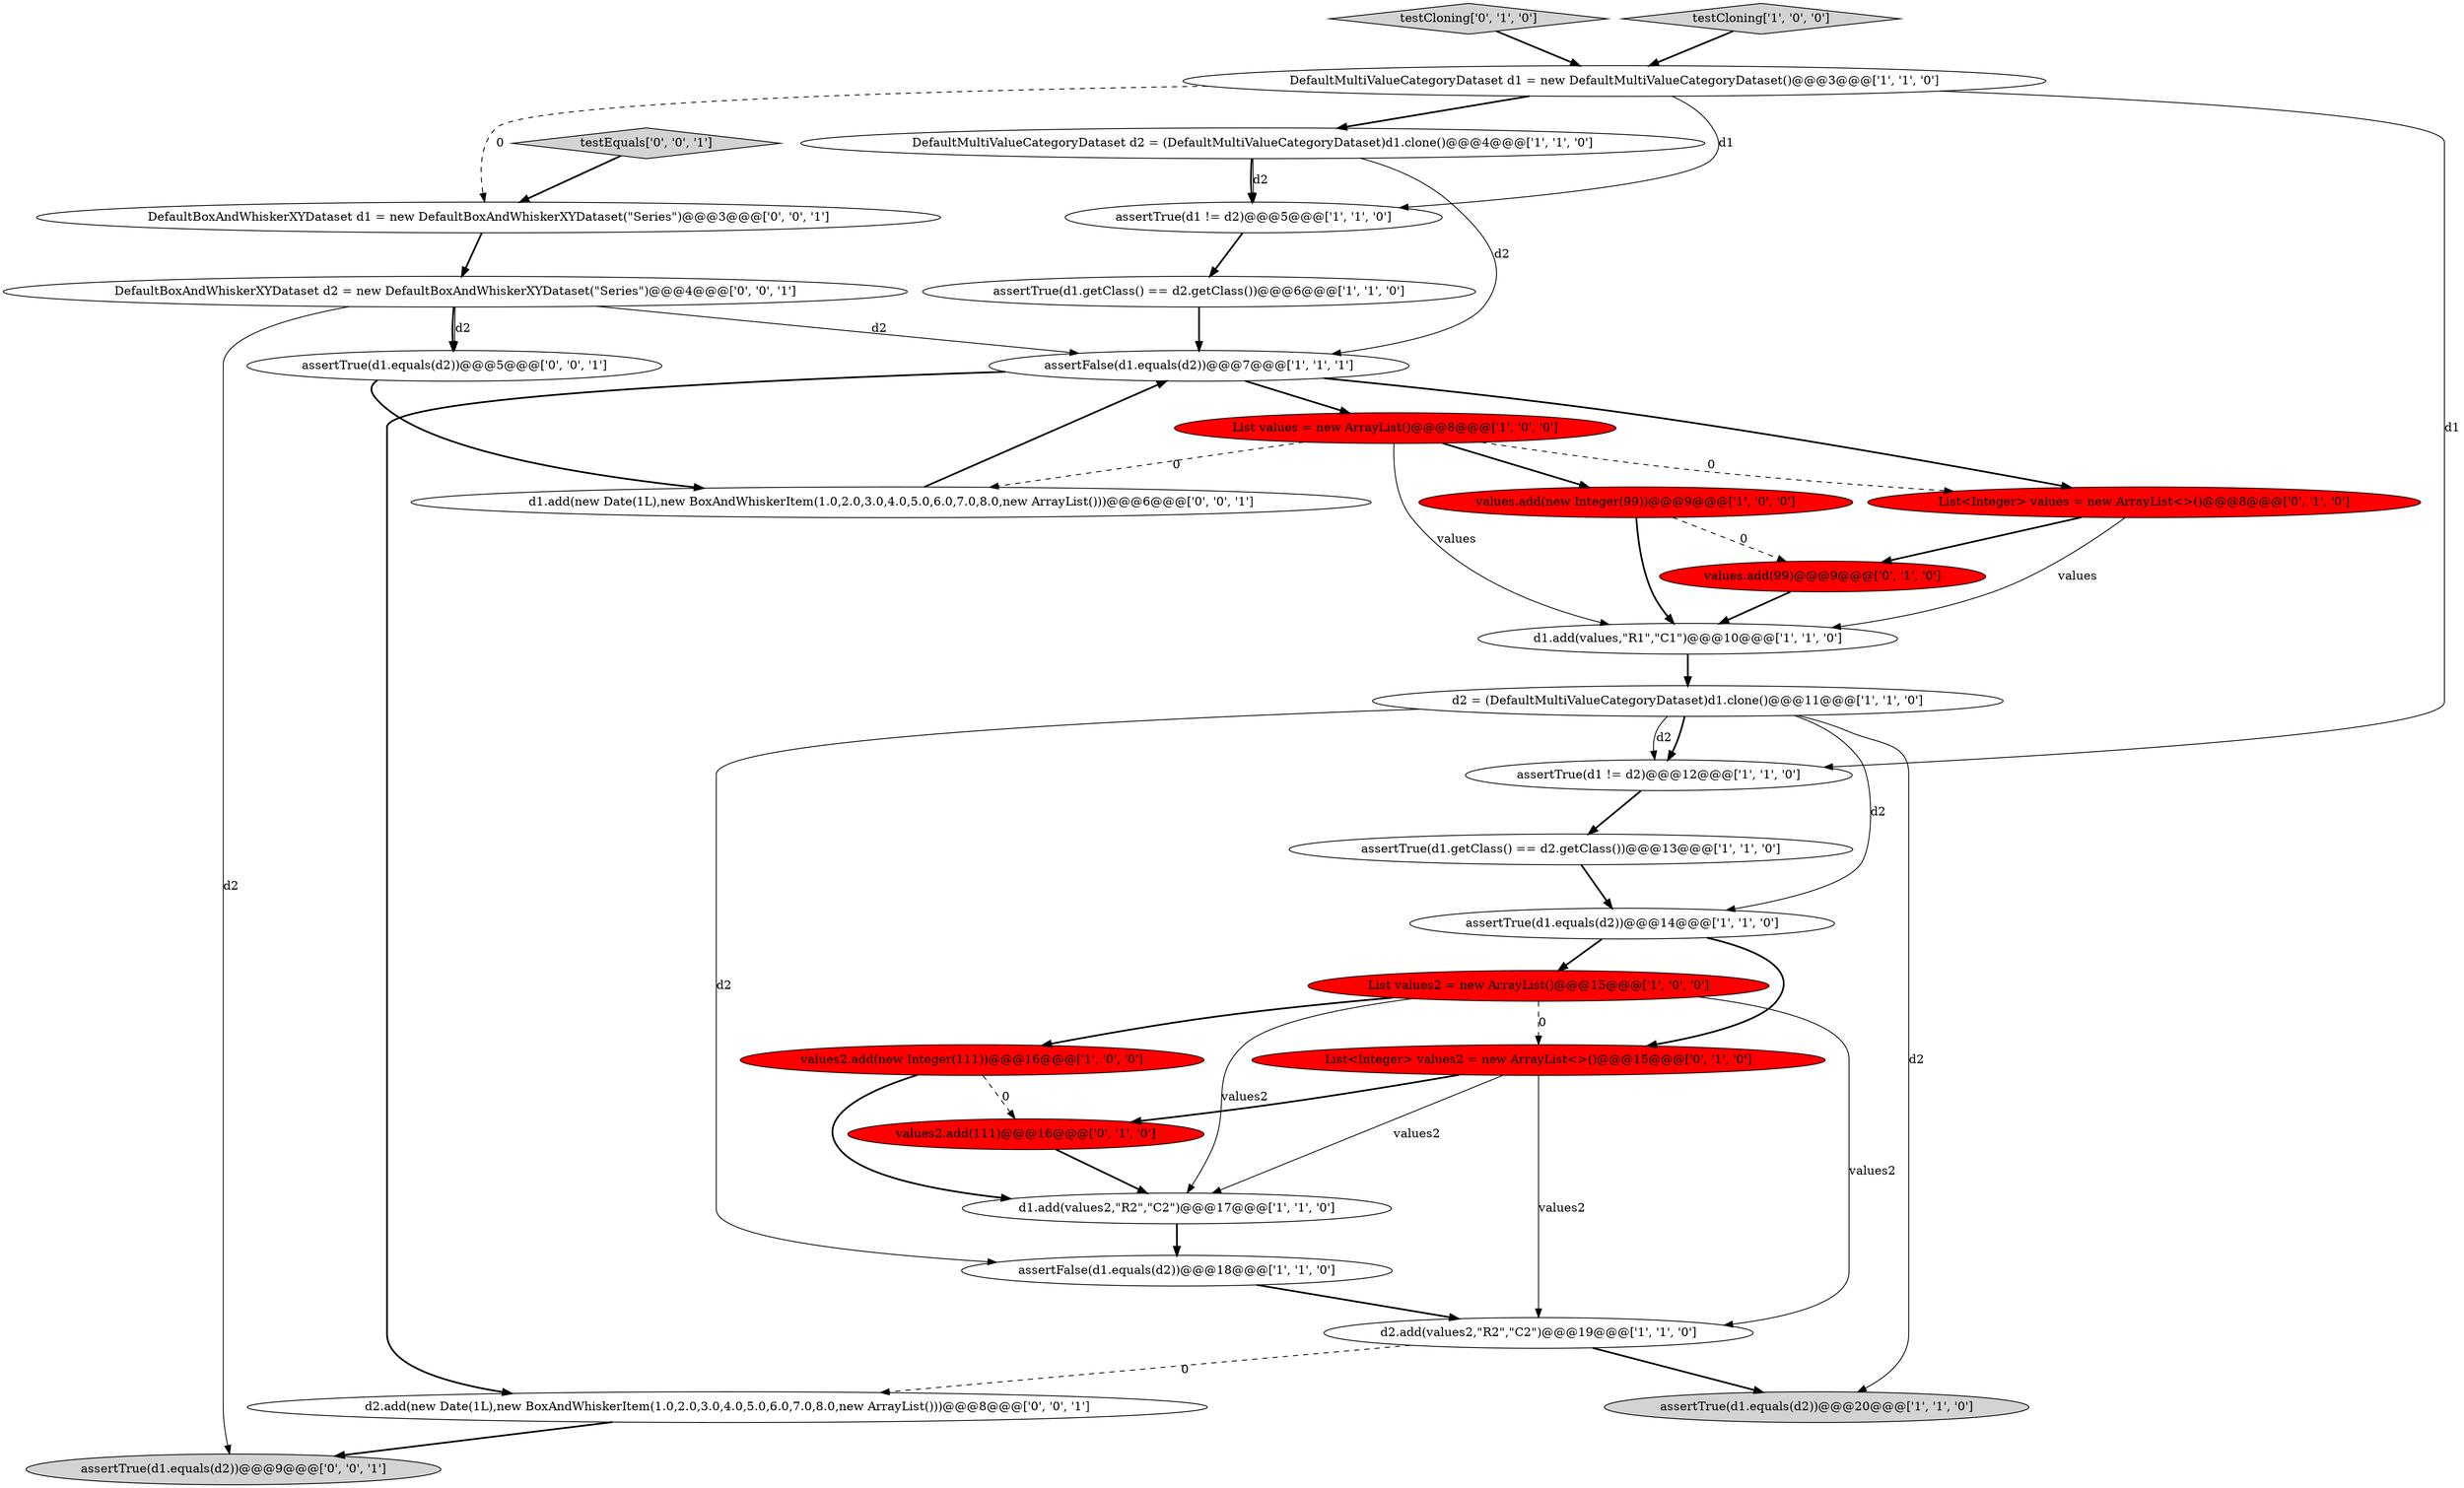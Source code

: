 digraph {
14 [style = filled, label = "assertTrue(d1 != d2)@@@5@@@['1', '1', '0']", fillcolor = white, shape = ellipse image = "AAA0AAABBB1BBB"];
13 [style = filled, label = "assertTrue(d1 != d2)@@@12@@@['1', '1', '0']", fillcolor = white, shape = ellipse image = "AAA0AAABBB1BBB"];
9 [style = filled, label = "DefaultMultiValueCategoryDataset d2 = (DefaultMultiValueCategoryDataset)d1.clone()@@@4@@@['1', '1', '0']", fillcolor = white, shape = ellipse image = "AAA0AAABBB1BBB"];
28 [style = filled, label = "DefaultBoxAndWhiskerXYDataset d1 = new DefaultBoxAndWhiskerXYDataset(\"Series\")@@@3@@@['0', '0', '1']", fillcolor = white, shape = ellipse image = "AAA0AAABBB3BBB"];
26 [style = filled, label = "DefaultBoxAndWhiskerXYDataset d2 = new DefaultBoxAndWhiskerXYDataset(\"Series\")@@@4@@@['0', '0', '1']", fillcolor = white, shape = ellipse image = "AAA0AAABBB3BBB"];
23 [style = filled, label = "values2.add(111)@@@16@@@['0', '1', '0']", fillcolor = red, shape = ellipse image = "AAA1AAABBB2BBB"];
25 [style = filled, label = "assertTrue(d1.equals(d2))@@@9@@@['0', '0', '1']", fillcolor = lightgray, shape = ellipse image = "AAA0AAABBB3BBB"];
27 [style = filled, label = "d2.add(new Date(1L),new BoxAndWhiskerItem(1.0,2.0,3.0,4.0,5.0,6.0,7.0,8.0,new ArrayList()))@@@8@@@['0', '0', '1']", fillcolor = white, shape = ellipse image = "AAA0AAABBB3BBB"];
19 [style = filled, label = "values.add(99)@@@9@@@['0', '1', '0']", fillcolor = red, shape = ellipse image = "AAA1AAABBB2BBB"];
0 [style = filled, label = "assertTrue(d1.equals(d2))@@@14@@@['1', '1', '0']", fillcolor = white, shape = ellipse image = "AAA0AAABBB1BBB"];
2 [style = filled, label = "List values2 = new ArrayList()@@@15@@@['1', '0', '0']", fillcolor = red, shape = ellipse image = "AAA1AAABBB1BBB"];
22 [style = filled, label = "List<Integer> values2 = new ArrayList<>()@@@15@@@['0', '1', '0']", fillcolor = red, shape = ellipse image = "AAA1AAABBB2BBB"];
18 [style = filled, label = "assertFalse(d1.equals(d2))@@@7@@@['1', '1', '1']", fillcolor = white, shape = ellipse image = "AAA0AAABBB1BBB"];
1 [style = filled, label = "values.add(new Integer(99))@@@9@@@['1', '0', '0']", fillcolor = red, shape = ellipse image = "AAA1AAABBB1BBB"];
8 [style = filled, label = "assertTrue(d1.getClass() == d2.getClass())@@@13@@@['1', '1', '0']", fillcolor = white, shape = ellipse image = "AAA0AAABBB1BBB"];
10 [style = filled, label = "d1.add(values2,\"R2\",\"C2\")@@@17@@@['1', '1', '0']", fillcolor = white, shape = ellipse image = "AAA0AAABBB1BBB"];
5 [style = filled, label = "d2.add(values2,\"R2\",\"C2\")@@@19@@@['1', '1', '0']", fillcolor = white, shape = ellipse image = "AAA0AAABBB1BBB"];
21 [style = filled, label = "testCloning['0', '1', '0']", fillcolor = lightgray, shape = diamond image = "AAA0AAABBB2BBB"];
29 [style = filled, label = "d1.add(new Date(1L),new BoxAndWhiskerItem(1.0,2.0,3.0,4.0,5.0,6.0,7.0,8.0,new ArrayList()))@@@6@@@['0', '0', '1']", fillcolor = white, shape = ellipse image = "AAA0AAABBB3BBB"];
24 [style = filled, label = "assertTrue(d1.equals(d2))@@@5@@@['0', '0', '1']", fillcolor = white, shape = ellipse image = "AAA0AAABBB3BBB"];
15 [style = filled, label = "d2 = (DefaultMultiValueCategoryDataset)d1.clone()@@@11@@@['1', '1', '0']", fillcolor = white, shape = ellipse image = "AAA0AAABBB1BBB"];
6 [style = filled, label = "assertFalse(d1.equals(d2))@@@18@@@['1', '1', '0']", fillcolor = white, shape = ellipse image = "AAA0AAABBB1BBB"];
3 [style = filled, label = "assertTrue(d1.getClass() == d2.getClass())@@@6@@@['1', '1', '0']", fillcolor = white, shape = ellipse image = "AAA0AAABBB1BBB"];
30 [style = filled, label = "testEquals['0', '0', '1']", fillcolor = lightgray, shape = diamond image = "AAA0AAABBB3BBB"];
11 [style = filled, label = "List values = new ArrayList()@@@8@@@['1', '0', '0']", fillcolor = red, shape = ellipse image = "AAA1AAABBB1BBB"];
7 [style = filled, label = "testCloning['1', '0', '0']", fillcolor = lightgray, shape = diamond image = "AAA0AAABBB1BBB"];
20 [style = filled, label = "List<Integer> values = new ArrayList<>()@@@8@@@['0', '1', '0']", fillcolor = red, shape = ellipse image = "AAA1AAABBB2BBB"];
4 [style = filled, label = "d1.add(values,\"R1\",\"C1\")@@@10@@@['1', '1', '0']", fillcolor = white, shape = ellipse image = "AAA0AAABBB1BBB"];
17 [style = filled, label = "assertTrue(d1.equals(d2))@@@20@@@['1', '1', '0']", fillcolor = lightgray, shape = ellipse image = "AAA0AAABBB1BBB"];
12 [style = filled, label = "DefaultMultiValueCategoryDataset d1 = new DefaultMultiValueCategoryDataset()@@@3@@@['1', '1', '0']", fillcolor = white, shape = ellipse image = "AAA0AAABBB1BBB"];
16 [style = filled, label = "values2.add(new Integer(111))@@@16@@@['1', '0', '0']", fillcolor = red, shape = ellipse image = "AAA1AAABBB1BBB"];
14->3 [style = bold, label=""];
1->4 [style = bold, label=""];
15->13 [style = bold, label=""];
11->20 [style = dashed, label="0"];
9->18 [style = solid, label="d2"];
11->1 [style = bold, label=""];
16->10 [style = bold, label=""];
7->12 [style = bold, label=""];
22->5 [style = solid, label="values2"];
0->2 [style = bold, label=""];
18->11 [style = bold, label=""];
4->15 [style = bold, label=""];
1->19 [style = dashed, label="0"];
11->4 [style = solid, label="values"];
11->29 [style = dashed, label="0"];
15->13 [style = solid, label="d2"];
28->26 [style = bold, label=""];
16->23 [style = dashed, label="0"];
24->29 [style = bold, label=""];
26->24 [style = solid, label="d2"];
26->25 [style = solid, label="d2"];
20->4 [style = solid, label="values"];
9->14 [style = solid, label="d2"];
12->9 [style = bold, label=""];
5->17 [style = bold, label=""];
26->24 [style = bold, label=""];
22->23 [style = bold, label=""];
10->6 [style = bold, label=""];
2->5 [style = solid, label="values2"];
29->18 [style = bold, label=""];
3->18 [style = bold, label=""];
21->12 [style = bold, label=""];
8->0 [style = bold, label=""];
2->10 [style = solid, label="values2"];
6->5 [style = bold, label=""];
18->20 [style = bold, label=""];
15->0 [style = solid, label="d2"];
5->27 [style = dashed, label="0"];
30->28 [style = bold, label=""];
15->17 [style = solid, label="d2"];
18->27 [style = bold, label=""];
22->10 [style = solid, label="values2"];
12->28 [style = dashed, label="0"];
0->22 [style = bold, label=""];
9->14 [style = bold, label=""];
23->10 [style = bold, label=""];
19->4 [style = bold, label=""];
13->8 [style = bold, label=""];
20->19 [style = bold, label=""];
12->13 [style = solid, label="d1"];
12->14 [style = solid, label="d1"];
2->22 [style = dashed, label="0"];
15->6 [style = solid, label="d2"];
27->25 [style = bold, label=""];
26->18 [style = solid, label="d2"];
2->16 [style = bold, label=""];
}
